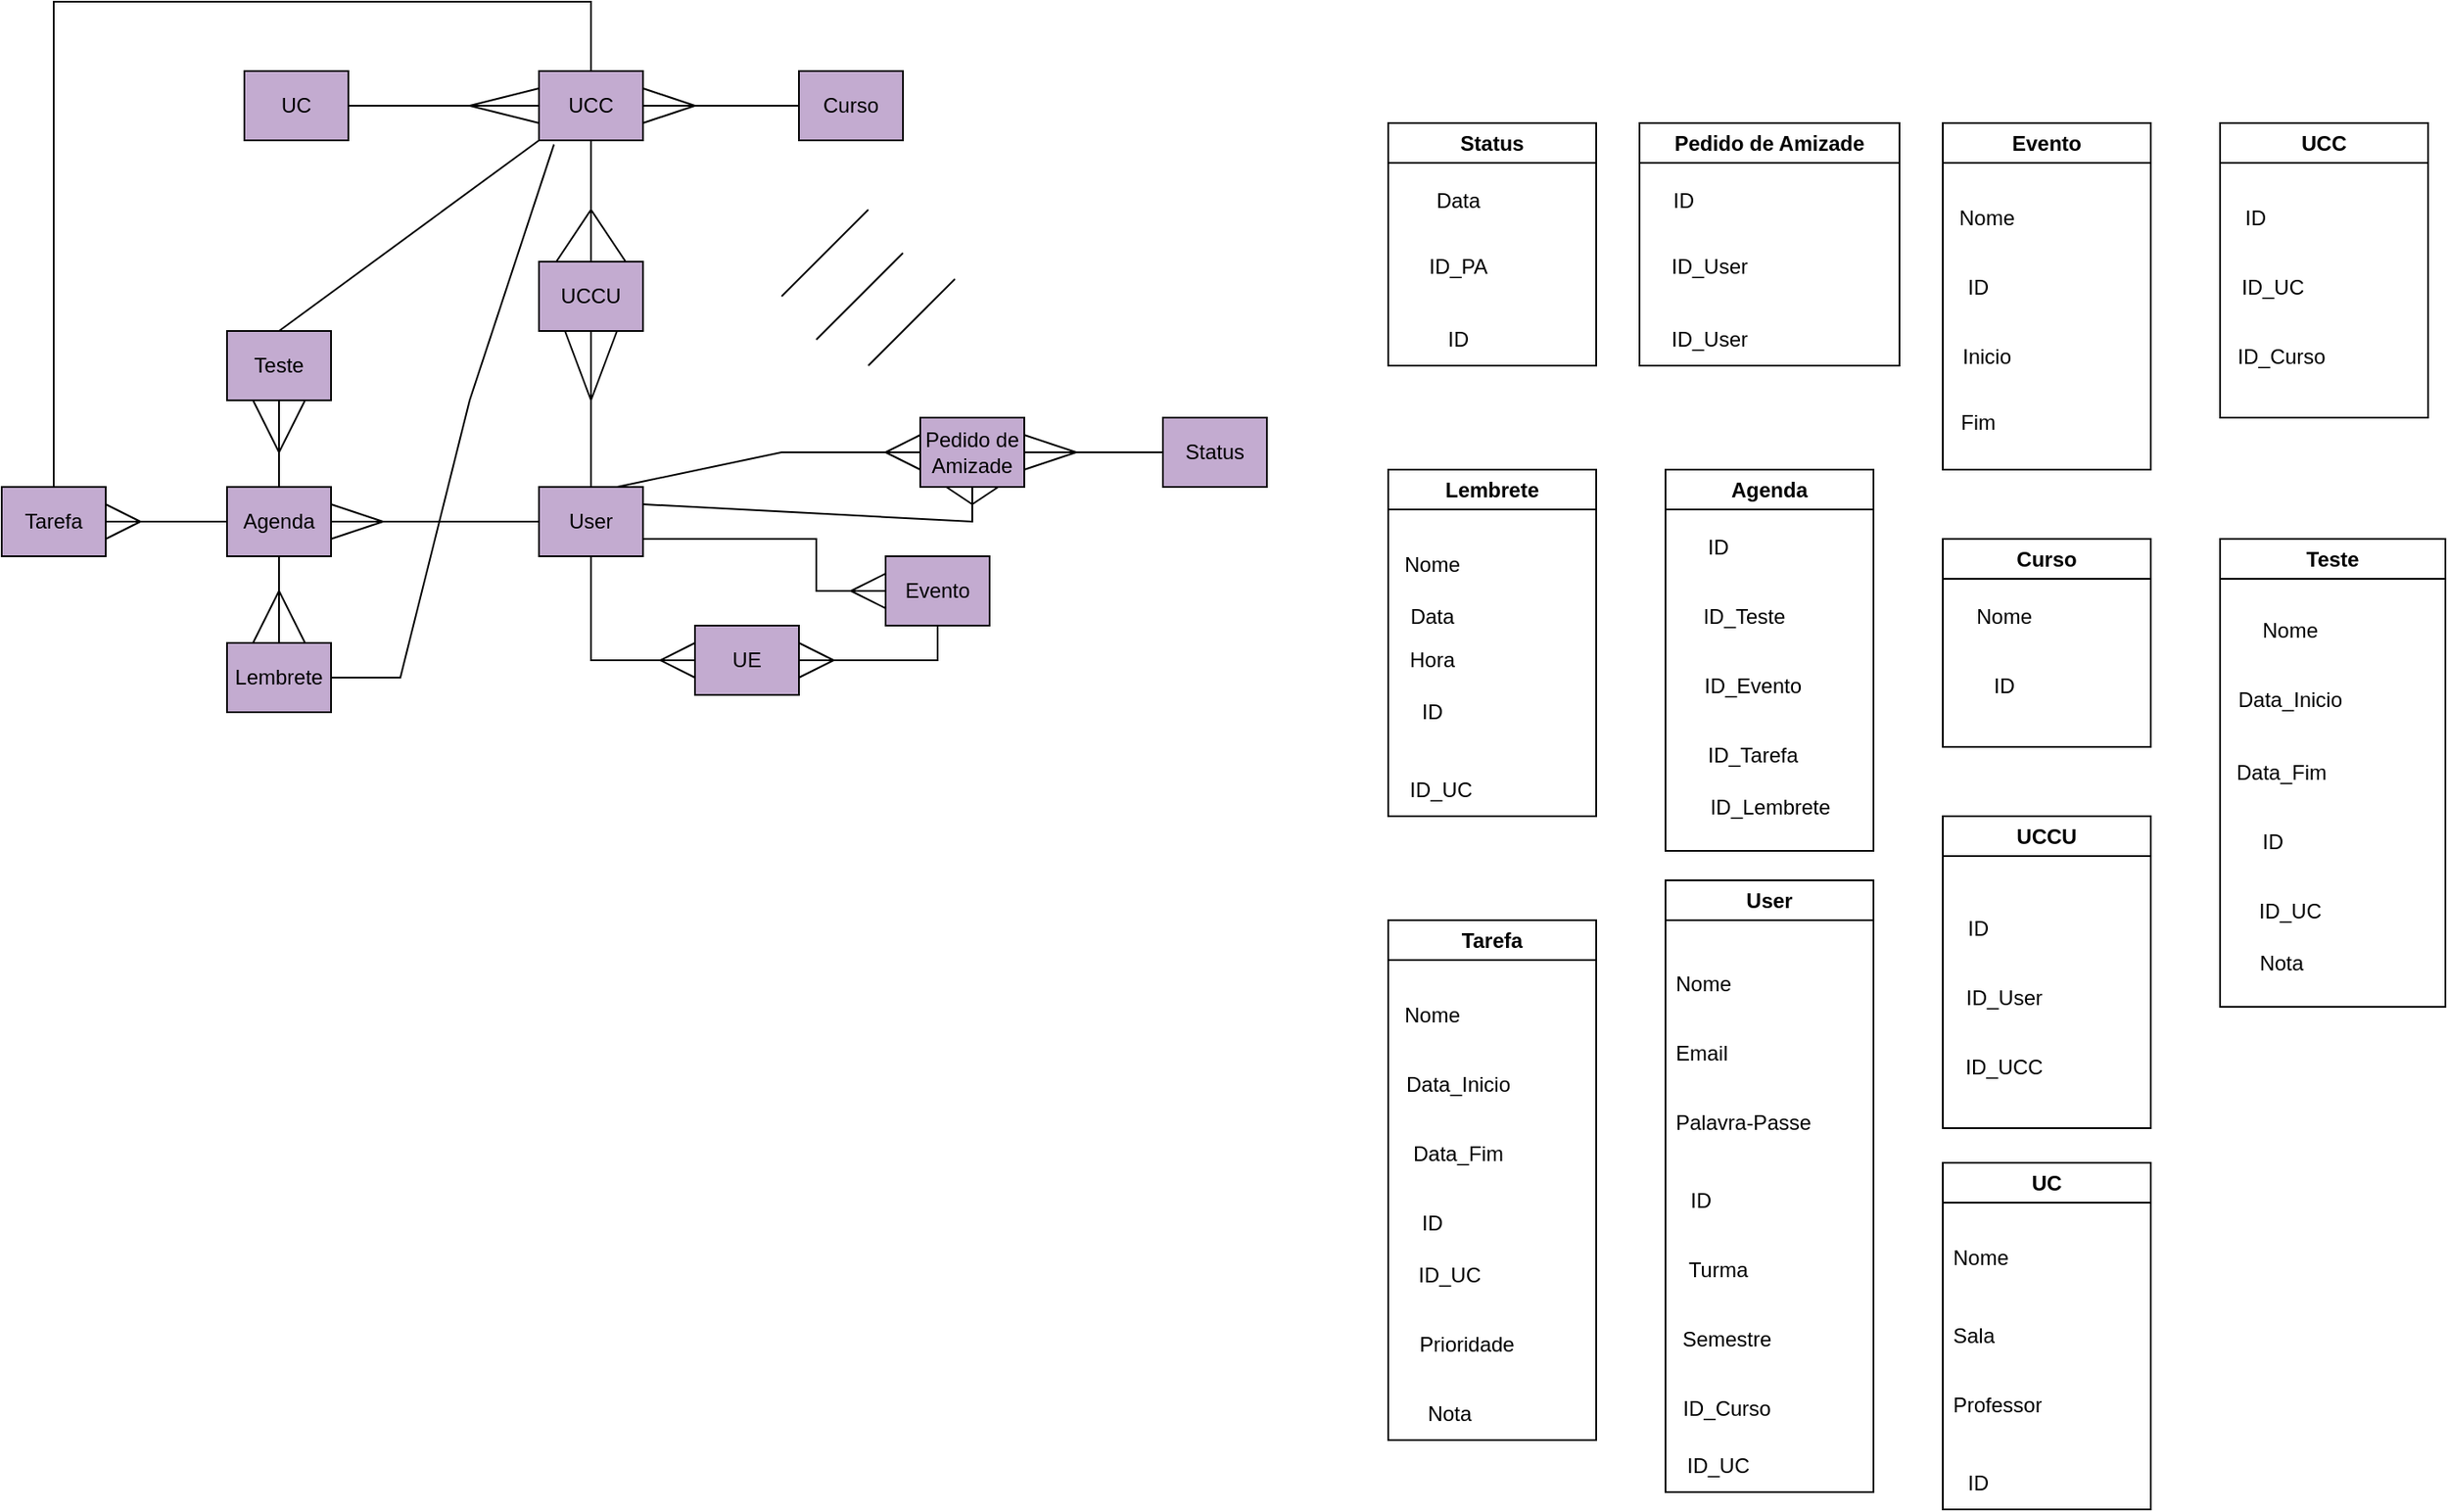 <mxfile version="22.1.3" type="github">
  <diagram name="Página-1" id="XOLRJrRksC3ue8zFNfLt">
    <mxGraphModel dx="1205" dy="1281" grid="1" gridSize="10" guides="1" tooltips="1" connect="1" arrows="1" fold="1" page="1" pageScale="1" pageWidth="1169" pageHeight="827" math="0" shadow="0">
      <root>
        <mxCell id="0" />
        <mxCell id="1" parent="0" />
        <mxCell id="EWZKFUjDIKVQ4XLmrkwc-15" value="" style="endArrow=none;html=1;rounded=0;exitX=0;exitY=0.5;exitDx=0;exitDy=0;entryX=1;entryY=0.5;entryDx=0;entryDy=0;" parent="1" source="81bF-uPPxsggyHCmnINe-65" edge="1">
          <mxGeometry width="50" height="50" relative="1" as="geometry">
            <mxPoint x="440" y="30" as="sourcePoint" />
            <mxPoint x="370" y="30" as="targetPoint" />
          </mxGeometry>
        </mxCell>
        <mxCell id="EWZKFUjDIKVQ4XLmrkwc-16" value="" style="endArrow=none;html=1;rounded=0;entryX=1;entryY=0.25;entryDx=0;entryDy=0;" parent="1" edge="1">
          <mxGeometry width="50" height="50" relative="1" as="geometry">
            <mxPoint x="400" y="30" as="sourcePoint" />
            <mxPoint x="370" y="20" as="targetPoint" />
          </mxGeometry>
        </mxCell>
        <mxCell id="EWZKFUjDIKVQ4XLmrkwc-17" value="" style="endArrow=none;html=1;rounded=0;entryX=1;entryY=0.75;entryDx=0;entryDy=0;" parent="1" edge="1">
          <mxGeometry width="50" height="50" relative="1" as="geometry">
            <mxPoint x="400" y="30" as="sourcePoint" />
            <mxPoint x="370" y="40" as="targetPoint" />
          </mxGeometry>
        </mxCell>
        <mxCell id="EWZKFUjDIKVQ4XLmrkwc-40" value="User" style="swimlane;whiteSpace=wrap;html=1;" parent="1" vertex="1">
          <mxGeometry x="960" y="477" width="120" height="353" as="geometry">
            <mxRectangle x="690" y="220" width="80" height="30" as="alternateBounds" />
          </mxGeometry>
        </mxCell>
        <mxCell id="EWZKFUjDIKVQ4XLmrkwc-37" value="Nome" style="text;strokeColor=none;fillColor=none;align=left;verticalAlign=middle;spacingLeft=4;spacingRight=4;overflow=hidden;points=[[0,0.5],[1,0.5]];portConstraint=eastwest;rotatable=0;whiteSpace=wrap;html=1;" parent="EWZKFUjDIKVQ4XLmrkwc-40" vertex="1">
          <mxGeometry y="45" width="140" height="30" as="geometry" />
        </mxCell>
        <mxCell id="EWZKFUjDIKVQ4XLmrkwc-38" value="Email" style="text;strokeColor=none;fillColor=none;align=left;verticalAlign=middle;spacingLeft=4;spacingRight=4;overflow=hidden;points=[[0,0.5],[1,0.5]];portConstraint=eastwest;rotatable=0;whiteSpace=wrap;html=1;" parent="EWZKFUjDIKVQ4XLmrkwc-40" vertex="1">
          <mxGeometry y="85" width="140" height="30" as="geometry" />
        </mxCell>
        <mxCell id="EWZKFUjDIKVQ4XLmrkwc-39" value="Palavra-Passe" style="text;strokeColor=none;fillColor=none;align=left;verticalAlign=middle;spacingLeft=4;spacingRight=4;overflow=hidden;points=[[0,0.5],[1,0.5]];portConstraint=eastwest;rotatable=0;whiteSpace=wrap;html=1;" parent="EWZKFUjDIKVQ4XLmrkwc-40" vertex="1">
          <mxGeometry y="125" width="140" height="30" as="geometry" />
        </mxCell>
        <mxCell id="EWZKFUjDIKVQ4XLmrkwc-46" value="ID" style="text;html=1;align=center;verticalAlign=middle;resizable=0;points=[];autosize=1;strokeColor=none;fillColor=none;" parent="EWZKFUjDIKVQ4XLmrkwc-40" vertex="1">
          <mxGeometry y="170" width="40" height="30" as="geometry" />
        </mxCell>
        <mxCell id="81bF-uPPxsggyHCmnINe-36" value="Turma" style="text;html=1;align=center;verticalAlign=middle;resizable=0;points=[];autosize=1;strokeColor=none;fillColor=none;" parent="EWZKFUjDIKVQ4XLmrkwc-40" vertex="1">
          <mxGeometry y="210" width="60" height="30" as="geometry" />
        </mxCell>
        <mxCell id="81bF-uPPxsggyHCmnINe-39" value="Semestre" style="text;html=1;align=center;verticalAlign=middle;resizable=0;points=[];autosize=1;strokeColor=none;fillColor=none;" parent="EWZKFUjDIKVQ4XLmrkwc-40" vertex="1">
          <mxGeometry y="250" width="70" height="30" as="geometry" />
        </mxCell>
        <mxCell id="81bF-uPPxsggyHCmnINe-106" value="ID_Curso" style="text;html=1;align=center;verticalAlign=middle;resizable=0;points=[];autosize=1;strokeColor=none;fillColor=none;" parent="EWZKFUjDIKVQ4XLmrkwc-40" vertex="1">
          <mxGeometry y="290" width="70" height="30" as="geometry" />
        </mxCell>
        <mxCell id="B5ad5oHKtZd_pM0mM0RX-1" value="ID_UC" style="text;html=1;align=center;verticalAlign=middle;resizable=0;points=[];autosize=1;strokeColor=none;fillColor=none;" parent="EWZKFUjDIKVQ4XLmrkwc-40" vertex="1">
          <mxGeometry y="323" width="60" height="30" as="geometry" />
        </mxCell>
        <mxCell id="EWZKFUjDIKVQ4XLmrkwc-49" value="Evento" style="swimlane;whiteSpace=wrap;html=1;" parent="1" vertex="1">
          <mxGeometry x="1120" y="40" width="120" height="200" as="geometry">
            <mxRectangle x="170" y="220" width="150" height="70" as="alternateBounds" />
          </mxGeometry>
        </mxCell>
        <mxCell id="EWZKFUjDIKVQ4XLmrkwc-50" value="Nome" style="text;html=1;align=center;verticalAlign=middle;resizable=0;points=[];autosize=1;strokeColor=none;fillColor=none;" parent="EWZKFUjDIKVQ4XLmrkwc-49" vertex="1">
          <mxGeometry x="-5" y="40" width="60" height="30" as="geometry" />
        </mxCell>
        <mxCell id="EWZKFUjDIKVQ4XLmrkwc-51" value="ID" style="text;html=1;align=center;verticalAlign=middle;resizable=0;points=[];autosize=1;strokeColor=none;fillColor=none;" parent="EWZKFUjDIKVQ4XLmrkwc-49" vertex="1">
          <mxGeometry y="80" width="40" height="30" as="geometry" />
        </mxCell>
        <mxCell id="EWZKFUjDIKVQ4XLmrkwc-52" value="Inicio" style="text;html=1;align=center;verticalAlign=middle;resizable=0;points=[];autosize=1;strokeColor=none;fillColor=none;" parent="EWZKFUjDIKVQ4XLmrkwc-49" vertex="1">
          <mxGeometry y="120" width="50" height="30" as="geometry" />
        </mxCell>
        <mxCell id="EWZKFUjDIKVQ4XLmrkwc-53" value="Fim" style="text;html=1;align=center;verticalAlign=middle;resizable=0;points=[];autosize=1;strokeColor=none;fillColor=none;" parent="EWZKFUjDIKVQ4XLmrkwc-49" vertex="1">
          <mxGeometry y="158" width="40" height="30" as="geometry" />
        </mxCell>
        <mxCell id="EWZKFUjDIKVQ4XLmrkwc-57" value="Teste" style="swimlane;whiteSpace=wrap;html=1;" parent="1" vertex="1">
          <mxGeometry x="1280" y="280" width="130" height="270" as="geometry">
            <mxRectangle x="100" y="310" width="80" height="30" as="alternateBounds" />
          </mxGeometry>
        </mxCell>
        <mxCell id="EWZKFUjDIKVQ4XLmrkwc-59" value="Nome" style="text;html=1;align=center;verticalAlign=middle;resizable=0;points=[];autosize=1;strokeColor=none;fillColor=none;" parent="EWZKFUjDIKVQ4XLmrkwc-57" vertex="1">
          <mxGeometry x="10" y="38" width="60" height="30" as="geometry" />
        </mxCell>
        <mxCell id="EWZKFUjDIKVQ4XLmrkwc-62" value="Data_Inicio" style="text;html=1;align=center;verticalAlign=middle;resizable=0;points=[];autosize=1;strokeColor=none;fillColor=none;" parent="EWZKFUjDIKVQ4XLmrkwc-57" vertex="1">
          <mxGeometry y="78" width="80" height="30" as="geometry" />
        </mxCell>
        <mxCell id="EWZKFUjDIKVQ4XLmrkwc-63" value="Data_Fim" style="text;html=1;align=center;verticalAlign=middle;resizable=0;points=[];autosize=1;strokeColor=none;fillColor=none;" parent="EWZKFUjDIKVQ4XLmrkwc-57" vertex="1">
          <mxGeometry x="-5" y="120" width="80" height="30" as="geometry" />
        </mxCell>
        <mxCell id="EWZKFUjDIKVQ4XLmrkwc-68" value="ID" style="text;html=1;align=center;verticalAlign=middle;resizable=0;points=[];autosize=1;strokeColor=none;fillColor=none;" parent="EWZKFUjDIKVQ4XLmrkwc-57" vertex="1">
          <mxGeometry x="10" y="160" width="40" height="30" as="geometry" />
        </mxCell>
        <mxCell id="81bF-uPPxsggyHCmnINe-60" value="ID_UC" style="text;html=1;align=center;verticalAlign=middle;resizable=0;points=[];autosize=1;strokeColor=none;fillColor=none;" parent="EWZKFUjDIKVQ4XLmrkwc-57" vertex="1">
          <mxGeometry x="10" y="200" width="60" height="30" as="geometry" />
        </mxCell>
        <mxCell id="Pgj-9I-fhwqGwPlFETf9-9" value="Nota" style="text;html=1;align=center;verticalAlign=middle;resizable=0;points=[];autosize=1;strokeColor=none;fillColor=none;" parent="EWZKFUjDIKVQ4XLmrkwc-57" vertex="1">
          <mxGeometry x="10" y="230" width="50" height="30" as="geometry" />
        </mxCell>
        <mxCell id="81bF-uPPxsggyHCmnINe-10" value="" style="endArrow=none;html=1;rounded=0;exitX=0;exitY=0.5;exitDx=0;exitDy=0;entryX=1;entryY=0.5;entryDx=0;entryDy=0;" parent="1" target="81bF-uPPxsggyHCmnINe-68" edge="1">
          <mxGeometry width="50" height="50" relative="1" as="geometry">
            <mxPoint x="310" y="30" as="sourcePoint" />
            <mxPoint x="210" y="30" as="targetPoint" />
          </mxGeometry>
        </mxCell>
        <mxCell id="81bF-uPPxsggyHCmnINe-11" value="" style="endArrow=none;html=1;rounded=0;exitX=0;exitY=0.25;exitDx=0;exitDy=0;" parent="1" edge="1">
          <mxGeometry width="50" height="50" relative="1" as="geometry">
            <mxPoint x="310" y="20" as="sourcePoint" />
            <mxPoint x="270" y="30" as="targetPoint" />
          </mxGeometry>
        </mxCell>
        <mxCell id="81bF-uPPxsggyHCmnINe-12" value="" style="endArrow=none;html=1;rounded=0;exitX=0;exitY=0.75;exitDx=0;exitDy=0;" parent="1" edge="1">
          <mxGeometry width="50" height="50" relative="1" as="geometry">
            <mxPoint x="310" y="40" as="sourcePoint" />
            <mxPoint x="270" y="30" as="targetPoint" />
          </mxGeometry>
        </mxCell>
        <mxCell id="81bF-uPPxsggyHCmnINe-14" value="" style="endArrow=none;html=1;rounded=0;exitX=0.5;exitY=0;exitDx=0;exitDy=0;entryX=0.5;entryY=1;entryDx=0;entryDy=0;" parent="1" source="81bF-uPPxsggyHCmnINe-69" target="81bF-uPPxsggyHCmnINe-67" edge="1">
          <mxGeometry width="50" height="50" relative="1" as="geometry">
            <mxPoint x="339.5" y="240" as="sourcePoint" />
            <mxPoint x="340" y="170" as="targetPoint" />
            <Array as="points" />
          </mxGeometry>
        </mxCell>
        <mxCell id="81bF-uPPxsggyHCmnINe-25" value="" style="endArrow=none;html=1;rounded=0;entryX=0.75;entryY=1;entryDx=0;entryDy=0;" parent="1" target="81bF-uPPxsggyHCmnINe-67" edge="1">
          <mxGeometry width="50" height="50" relative="1" as="geometry">
            <mxPoint x="340" y="200" as="sourcePoint" />
            <mxPoint x="360" y="170" as="targetPoint" />
            <Array as="points" />
          </mxGeometry>
        </mxCell>
        <mxCell id="81bF-uPPxsggyHCmnINe-26" value="" style="endArrow=none;html=1;rounded=0;entryX=0.25;entryY=1;entryDx=0;entryDy=0;" parent="1" target="81bF-uPPxsggyHCmnINe-67" edge="1">
          <mxGeometry width="50" height="50" relative="1" as="geometry">
            <mxPoint x="340" y="200" as="sourcePoint" />
            <mxPoint x="320" y="170" as="targetPoint" />
            <Array as="points" />
          </mxGeometry>
        </mxCell>
        <mxCell id="81bF-uPPxsggyHCmnINe-27" value="" style="endArrow=none;html=1;rounded=0;exitX=0.5;exitY=0;exitDx=0;exitDy=0;entryX=0.5;entryY=1;entryDx=0;entryDy=0;" parent="1" edge="1">
          <mxGeometry width="50" height="50" relative="1" as="geometry">
            <mxPoint x="340" y="120" as="sourcePoint" />
            <mxPoint x="340" y="47.5" as="targetPoint" />
          </mxGeometry>
        </mxCell>
        <mxCell id="81bF-uPPxsggyHCmnINe-28" value="" style="endArrow=none;html=1;rounded=0;exitX=0.25;exitY=0;exitDx=0;exitDy=0;" parent="1" edge="1">
          <mxGeometry width="50" height="50" relative="1" as="geometry">
            <mxPoint x="320" y="120" as="sourcePoint" />
            <mxPoint x="340" y="90" as="targetPoint" />
            <Array as="points" />
          </mxGeometry>
        </mxCell>
        <mxCell id="81bF-uPPxsggyHCmnINe-29" value="" style="endArrow=none;html=1;rounded=0;entryX=0.75;entryY=0;entryDx=0;entryDy=0;" parent="1" edge="1">
          <mxGeometry width="50" height="50" relative="1" as="geometry">
            <mxPoint x="340" y="90" as="sourcePoint" />
            <mxPoint x="360" y="120" as="targetPoint" />
            <Array as="points" />
          </mxGeometry>
        </mxCell>
        <mxCell id="81bF-uPPxsggyHCmnINe-31" value="UCCU" style="swimlane;whiteSpace=wrap;html=1;" parent="1" vertex="1">
          <mxGeometry x="1120" y="440" width="120" height="180" as="geometry">
            <mxRectangle x="690" y="310" width="80" height="30" as="alternateBounds" />
          </mxGeometry>
        </mxCell>
        <mxCell id="81bF-uPPxsggyHCmnINe-33" value="ID_User" style="text;html=1;align=center;verticalAlign=middle;resizable=0;points=[];autosize=1;strokeColor=none;fillColor=none;" parent="81bF-uPPxsggyHCmnINe-31" vertex="1">
          <mxGeometry y="90" width="70" height="30" as="geometry" />
        </mxCell>
        <mxCell id="81bF-uPPxsggyHCmnINe-34" value="ID" style="text;html=1;align=center;verticalAlign=middle;resizable=0;points=[];autosize=1;strokeColor=none;fillColor=none;" parent="81bF-uPPxsggyHCmnINe-31" vertex="1">
          <mxGeometry y="50" width="40" height="30" as="geometry" />
        </mxCell>
        <mxCell id="81bF-uPPxsggyHCmnINe-105" value="ID_UCC" style="text;html=1;align=center;verticalAlign=middle;resizable=0;points=[];autosize=1;strokeColor=none;fillColor=none;" parent="81bF-uPPxsggyHCmnINe-31" vertex="1">
          <mxGeometry y="130" width="70" height="30" as="geometry" />
        </mxCell>
        <mxCell id="81bF-uPPxsggyHCmnINe-35" value="Curso" style="swimlane;whiteSpace=wrap;html=1;" parent="1" vertex="1">
          <mxGeometry x="1120" y="280" width="120" height="120" as="geometry">
            <mxRectangle x="1160" y="210" width="80" height="30" as="alternateBounds" />
          </mxGeometry>
        </mxCell>
        <mxCell id="81bF-uPPxsggyHCmnINe-37" value="ID" style="text;html=1;align=center;verticalAlign=middle;resizable=0;points=[];autosize=1;strokeColor=none;fillColor=none;" parent="81bF-uPPxsggyHCmnINe-35" vertex="1">
          <mxGeometry x="15" y="70" width="40" height="30" as="geometry" />
        </mxCell>
        <mxCell id="81bF-uPPxsggyHCmnINe-38" value="Nome" style="text;html=1;align=center;verticalAlign=middle;resizable=0;points=[];autosize=1;strokeColor=none;fillColor=none;" parent="81bF-uPPxsggyHCmnINe-35" vertex="1">
          <mxGeometry x="5" y="30" width="60" height="30" as="geometry" />
        </mxCell>
        <mxCell id="81bF-uPPxsggyHCmnINe-40" value="Tarefa" style="swimlane;whiteSpace=wrap;html=1;" parent="1" vertex="1">
          <mxGeometry x="800" y="500" width="120" height="300" as="geometry">
            <mxRectangle x="1310" y="20" width="80" height="30" as="alternateBounds" />
          </mxGeometry>
        </mxCell>
        <mxCell id="81bF-uPPxsggyHCmnINe-41" value="Nome" style="text;html=1;align=center;verticalAlign=middle;resizable=0;points=[];autosize=1;strokeColor=none;fillColor=none;" parent="81bF-uPPxsggyHCmnINe-40" vertex="1">
          <mxGeometry x="-5" y="40" width="60" height="30" as="geometry" />
        </mxCell>
        <mxCell id="81bF-uPPxsggyHCmnINe-42" value="Data_Inicio" style="text;html=1;align=center;verticalAlign=middle;resizable=0;points=[];autosize=1;strokeColor=none;fillColor=none;" parent="81bF-uPPxsggyHCmnINe-40" vertex="1">
          <mxGeometry y="80" width="80" height="30" as="geometry" />
        </mxCell>
        <mxCell id="81bF-uPPxsggyHCmnINe-43" value="Data_Fim" style="text;html=1;align=center;verticalAlign=middle;resizable=0;points=[];autosize=1;strokeColor=none;fillColor=none;" parent="81bF-uPPxsggyHCmnINe-40" vertex="1">
          <mxGeometry y="120" width="80" height="30" as="geometry" />
        </mxCell>
        <mxCell id="81bF-uPPxsggyHCmnINe-44" value="ID" style="text;html=1;align=center;verticalAlign=middle;resizable=0;points=[];autosize=1;strokeColor=none;fillColor=none;" parent="81bF-uPPxsggyHCmnINe-40" vertex="1">
          <mxGeometry x="5" y="160" width="40" height="30" as="geometry" />
        </mxCell>
        <mxCell id="81bF-uPPxsggyHCmnINe-64" value="ID_UC" style="text;html=1;align=center;verticalAlign=middle;resizable=0;points=[];autosize=1;strokeColor=none;fillColor=none;" parent="81bF-uPPxsggyHCmnINe-40" vertex="1">
          <mxGeometry x="5" y="190" width="60" height="30" as="geometry" />
        </mxCell>
        <mxCell id="MIzPGE-qYp7c597YkJrl-20" value="Prioridade" style="text;html=1;align=center;verticalAlign=middle;resizable=0;points=[];autosize=1;strokeColor=none;fillColor=none;" parent="81bF-uPPxsggyHCmnINe-40" vertex="1">
          <mxGeometry x="5" y="230" width="80" height="30" as="geometry" />
        </mxCell>
        <mxCell id="Pgj-9I-fhwqGwPlFETf9-13" value="Nota" style="text;html=1;align=center;verticalAlign=middle;resizable=0;points=[];autosize=1;strokeColor=none;fillColor=none;" parent="81bF-uPPxsggyHCmnINe-40" vertex="1">
          <mxGeometry x="10" y="270" width="50" height="30" as="geometry" />
        </mxCell>
        <mxCell id="81bF-uPPxsggyHCmnINe-45" value="UC" style="swimlane;whiteSpace=wrap;html=1;" parent="1" vertex="1">
          <mxGeometry x="1120" y="640" width="120" height="200" as="geometry">
            <mxRectangle x="1580" y="40" width="80" height="30" as="alternateBounds" />
          </mxGeometry>
        </mxCell>
        <mxCell id="81bF-uPPxsggyHCmnINe-46" value="Nome" style="text;strokeColor=none;fillColor=none;align=left;verticalAlign=middle;spacingLeft=4;spacingRight=4;overflow=hidden;points=[[0,0.5],[1,0.5]];portConstraint=eastwest;rotatable=0;whiteSpace=wrap;html=1;" parent="81bF-uPPxsggyHCmnINe-45" vertex="1">
          <mxGeometry y="40" width="140" height="30" as="geometry" />
        </mxCell>
        <mxCell id="81bF-uPPxsggyHCmnINe-47" value="Sala" style="text;strokeColor=none;fillColor=none;align=left;verticalAlign=middle;spacingLeft=4;spacingRight=4;overflow=hidden;points=[[0,0.5],[1,0.5]];portConstraint=eastwest;rotatable=0;whiteSpace=wrap;html=1;" parent="81bF-uPPxsggyHCmnINe-45" vertex="1">
          <mxGeometry y="85" width="140" height="30" as="geometry" />
        </mxCell>
        <mxCell id="81bF-uPPxsggyHCmnINe-48" value="Professor" style="text;strokeColor=none;fillColor=none;align=left;verticalAlign=middle;spacingLeft=4;spacingRight=4;overflow=hidden;points=[[0,0.5],[1,0.5]];portConstraint=eastwest;rotatable=0;whiteSpace=wrap;html=1;" parent="81bF-uPPxsggyHCmnINe-45" vertex="1">
          <mxGeometry y="125" width="140" height="30" as="geometry" />
        </mxCell>
        <mxCell id="81bF-uPPxsggyHCmnINe-49" value="ID" style="text;html=1;align=center;verticalAlign=middle;resizable=0;points=[];autosize=1;strokeColor=none;fillColor=none;" parent="81bF-uPPxsggyHCmnINe-45" vertex="1">
          <mxGeometry y="170" width="40" height="30" as="geometry" />
        </mxCell>
        <mxCell id="81bF-uPPxsggyHCmnINe-50" value="UCC" style="swimlane;whiteSpace=wrap;html=1;startSize=23;" parent="1" vertex="1">
          <mxGeometry x="1280" y="40" width="120" height="170" as="geometry">
            <mxRectangle x="1810" y="45" width="60" height="35" as="alternateBounds" />
          </mxGeometry>
        </mxCell>
        <mxCell id="81bF-uPPxsggyHCmnINe-52" value="ID" style="text;html=1;align=center;verticalAlign=middle;resizable=0;points=[];autosize=1;strokeColor=none;fillColor=none;" parent="81bF-uPPxsggyHCmnINe-50" vertex="1">
          <mxGeometry y="40" width="40" height="30" as="geometry" />
        </mxCell>
        <mxCell id="81bF-uPPxsggyHCmnINe-107" value="ID_UC" style="text;html=1;align=center;verticalAlign=middle;resizable=0;points=[];autosize=1;strokeColor=none;fillColor=none;" parent="81bF-uPPxsggyHCmnINe-50" vertex="1">
          <mxGeometry y="80" width="60" height="30" as="geometry" />
        </mxCell>
        <mxCell id="81bF-uPPxsggyHCmnINe-108" value="ID_Curso" style="text;html=1;align=center;verticalAlign=middle;resizable=0;points=[];autosize=1;strokeColor=none;fillColor=none;" parent="81bF-uPPxsggyHCmnINe-50" vertex="1">
          <mxGeometry y="120" width="70" height="30" as="geometry" />
        </mxCell>
        <mxCell id="81bF-uPPxsggyHCmnINe-63" value="UCC" style="rounded=0;whiteSpace=wrap;html=1;fillColor=#C3ABD0;" parent="1" vertex="1">
          <mxGeometry x="310" y="10" width="60" height="40" as="geometry" />
        </mxCell>
        <mxCell id="81bF-uPPxsggyHCmnINe-65" value="Curso" style="rounded=0;whiteSpace=wrap;html=1;fillColor=#C3ABD0;" parent="1" vertex="1">
          <mxGeometry x="460" y="10" width="60" height="40" as="geometry" />
        </mxCell>
        <mxCell id="81bF-uPPxsggyHCmnINe-67" value="UCCU" style="rounded=0;whiteSpace=wrap;html=1;fillColor=#C3ABD0;" parent="1" vertex="1">
          <mxGeometry x="310" y="120" width="60" height="40" as="geometry" />
        </mxCell>
        <mxCell id="81bF-uPPxsggyHCmnINe-68" value="UC" style="rounded=0;whiteSpace=wrap;html=1;fillColor=#C3ABD0;" parent="1" vertex="1">
          <mxGeometry x="140" y="10" width="60" height="40" as="geometry" />
        </mxCell>
        <mxCell id="81bF-uPPxsggyHCmnINe-69" value="User" style="rounded=0;whiteSpace=wrap;html=1;fillColor=#C3ABD0;" parent="1" vertex="1">
          <mxGeometry x="310" y="250" width="60" height="40" as="geometry" />
        </mxCell>
        <mxCell id="81bF-uPPxsggyHCmnINe-71" value="Agenda" style="swimlane;whiteSpace=wrap;html=1;" parent="1" vertex="1">
          <mxGeometry x="960" y="240" width="120" height="220" as="geometry">
            <mxRectangle x="100" y="310" width="80" height="30" as="alternateBounds" />
          </mxGeometry>
        </mxCell>
        <mxCell id="81bF-uPPxsggyHCmnINe-72" value="ID" style="text;html=1;align=center;verticalAlign=middle;resizable=0;points=[];autosize=1;strokeColor=none;fillColor=none;" parent="81bF-uPPxsggyHCmnINe-71" vertex="1">
          <mxGeometry x="10" y="30" width="40" height="30" as="geometry" />
        </mxCell>
        <mxCell id="81bF-uPPxsggyHCmnINe-73" value="ID_Teste" style="text;html=1;align=center;verticalAlign=middle;resizable=0;points=[];autosize=1;strokeColor=none;fillColor=none;" parent="81bF-uPPxsggyHCmnINe-71" vertex="1">
          <mxGeometry x="10" y="70" width="70" height="30" as="geometry" />
        </mxCell>
        <mxCell id="81bF-uPPxsggyHCmnINe-74" value="ID_Evento" style="text;html=1;align=center;verticalAlign=middle;resizable=0;points=[];autosize=1;strokeColor=none;fillColor=none;" parent="81bF-uPPxsggyHCmnINe-71" vertex="1">
          <mxGeometry x="10" y="110" width="80" height="30" as="geometry" />
        </mxCell>
        <mxCell id="MIzPGE-qYp7c597YkJrl-6" value="ID_Tarefa" style="text;html=1;align=center;verticalAlign=middle;resizable=0;points=[];autosize=1;strokeColor=none;fillColor=none;" parent="81bF-uPPxsggyHCmnINe-71" vertex="1">
          <mxGeometry x="10" y="150" width="80" height="30" as="geometry" />
        </mxCell>
        <mxCell id="MIzPGE-qYp7c597YkJrl-7" value="ID_Lembrete" style="text;html=1;align=center;verticalAlign=middle;resizable=0;points=[];autosize=1;strokeColor=none;fillColor=none;" parent="81bF-uPPxsggyHCmnINe-71" vertex="1">
          <mxGeometry x="10" y="180" width="100" height="30" as="geometry" />
        </mxCell>
        <mxCell id="81bF-uPPxsggyHCmnINe-75" value="Agenda" style="rounded=0;whiteSpace=wrap;html=1;fillColor=#C3ABD0;" parent="1" vertex="1">
          <mxGeometry x="130" y="250" width="60" height="40" as="geometry" />
        </mxCell>
        <mxCell id="81bF-uPPxsggyHCmnINe-76" value="Pedido de Amizade" style="rounded=0;whiteSpace=wrap;html=1;fillColor=#C3ABD0;" parent="1" vertex="1">
          <mxGeometry x="530" y="210" width="60" height="40" as="geometry" />
        </mxCell>
        <mxCell id="81bF-uPPxsggyHCmnINe-77" value="Evento" style="rounded=0;whiteSpace=wrap;html=1;fillColor=#C3ABD0;" parent="1" vertex="1">
          <mxGeometry x="510" y="290" width="60" height="40" as="geometry" />
        </mxCell>
        <mxCell id="81bF-uPPxsggyHCmnINe-78" value="Teste" style="rounded=0;whiteSpace=wrap;html=1;fillColor=#C3ABD0;" parent="1" vertex="1">
          <mxGeometry x="130" y="160" width="60" height="40" as="geometry" />
        </mxCell>
        <mxCell id="81bF-uPPxsggyHCmnINe-79" value="Tarefa" style="rounded=0;whiteSpace=wrap;html=1;fillColor=#C3ABD0;" parent="1" vertex="1">
          <mxGeometry y="250" width="60" height="40" as="geometry" />
        </mxCell>
        <mxCell id="81bF-uPPxsggyHCmnINe-83" value="Status" style="rounded=0;whiteSpace=wrap;html=1;fillColor=#C3ABD0;" parent="1" vertex="1">
          <mxGeometry x="670" y="210" width="60" height="40" as="geometry" />
        </mxCell>
        <mxCell id="81bF-uPPxsggyHCmnINe-91" value="Lembrete" style="rounded=0;whiteSpace=wrap;html=1;fillColor=#C3ABD0;" parent="1" vertex="1">
          <mxGeometry x="130" y="340" width="60" height="40" as="geometry" />
        </mxCell>
        <mxCell id="81bF-uPPxsggyHCmnINe-97" value="Pedido de Amizade" style="swimlane;whiteSpace=wrap;html=1;startSize=23;" parent="1" vertex="1">
          <mxGeometry x="945" y="40" width="150" height="140" as="geometry">
            <mxRectangle x="100" y="310" width="80" height="30" as="alternateBounds" />
          </mxGeometry>
        </mxCell>
        <mxCell id="81bF-uPPxsggyHCmnINe-98" value="ID" style="text;html=1;align=center;verticalAlign=middle;resizable=0;points=[];autosize=1;strokeColor=none;fillColor=none;" parent="81bF-uPPxsggyHCmnINe-97" vertex="1">
          <mxGeometry x="5" y="30" width="40" height="30" as="geometry" />
        </mxCell>
        <mxCell id="81bF-uPPxsggyHCmnINe-99" value="ID_User" style="text;html=1;align=center;verticalAlign=middle;resizable=0;points=[];autosize=1;strokeColor=none;fillColor=none;" parent="81bF-uPPxsggyHCmnINe-97" vertex="1">
          <mxGeometry x="5" y="68" width="70" height="30" as="geometry" />
        </mxCell>
        <mxCell id="MIzPGE-qYp7c597YkJrl-21" value="ID_User" style="text;html=1;align=center;verticalAlign=middle;resizable=0;points=[];autosize=1;strokeColor=none;fillColor=none;" parent="81bF-uPPxsggyHCmnINe-97" vertex="1">
          <mxGeometry x="5" y="110" width="70" height="30" as="geometry" />
        </mxCell>
        <mxCell id="81bF-uPPxsggyHCmnINe-101" value="Status" style="swimlane;whiteSpace=wrap;html=1;startSize=23;" parent="1" vertex="1">
          <mxGeometry x="800" y="40" width="120" height="140" as="geometry">
            <mxRectangle x="100" y="310" width="80" height="30" as="alternateBounds" />
          </mxGeometry>
        </mxCell>
        <mxCell id="81bF-uPPxsggyHCmnINe-102" value="Data" style="text;html=1;align=center;verticalAlign=middle;resizable=0;points=[];autosize=1;strokeColor=none;fillColor=none;" parent="81bF-uPPxsggyHCmnINe-101" vertex="1">
          <mxGeometry x="15" y="30" width="50" height="30" as="geometry" />
        </mxCell>
        <mxCell id="81bF-uPPxsggyHCmnINe-103" value="ID_PA" style="text;html=1;align=center;verticalAlign=middle;resizable=0;points=[];autosize=1;strokeColor=none;fillColor=none;" parent="81bF-uPPxsggyHCmnINe-101" vertex="1">
          <mxGeometry x="10" y="68" width="60" height="30" as="geometry" />
        </mxCell>
        <mxCell id="81bF-uPPxsggyHCmnINe-104" value="ID" style="text;html=1;align=center;verticalAlign=middle;resizable=0;points=[];autosize=1;strokeColor=none;fillColor=none;" parent="81bF-uPPxsggyHCmnINe-101" vertex="1">
          <mxGeometry x="20" y="110" width="40" height="30" as="geometry" />
        </mxCell>
        <mxCell id="81bF-uPPxsggyHCmnINe-111" value="" style="endArrow=none;html=1;rounded=0;exitX=1;exitY=0.5;exitDx=0;exitDy=0;" parent="1" source="81bF-uPPxsggyHCmnINe-75" target="81bF-uPPxsggyHCmnINe-69" edge="1">
          <mxGeometry width="50" height="50" relative="1" as="geometry">
            <mxPoint x="450" y="190" as="sourcePoint" />
            <mxPoint x="500" y="140" as="targetPoint" />
          </mxGeometry>
        </mxCell>
        <mxCell id="81bF-uPPxsggyHCmnINe-112" value="" style="endArrow=none;html=1;rounded=0;exitX=0;exitY=0.5;exitDx=0;exitDy=0;entryX=1;entryY=0.5;entryDx=0;entryDy=0;" parent="1" source="81bF-uPPxsggyHCmnINe-75" target="81bF-uPPxsggyHCmnINe-79" edge="1">
          <mxGeometry width="50" height="50" relative="1" as="geometry">
            <mxPoint x="430" y="190" as="sourcePoint" />
            <mxPoint x="480" y="140" as="targetPoint" />
          </mxGeometry>
        </mxCell>
        <mxCell id="81bF-uPPxsggyHCmnINe-113" value="" style="endArrow=none;html=1;rounded=0;exitX=0.5;exitY=0;exitDx=0;exitDy=0;entryX=0.5;entryY=1;entryDx=0;entryDy=0;" parent="1" source="81bF-uPPxsggyHCmnINe-91" target="81bF-uPPxsggyHCmnINe-75" edge="1">
          <mxGeometry width="50" height="50" relative="1" as="geometry">
            <mxPoint x="430" y="190" as="sourcePoint" />
            <mxPoint x="480" y="140" as="targetPoint" />
          </mxGeometry>
        </mxCell>
        <mxCell id="81bF-uPPxsggyHCmnINe-114" value="" style="endArrow=none;html=1;rounded=0;exitX=0.5;exitY=0;exitDx=0;exitDy=0;entryX=0.5;entryY=1;entryDx=0;entryDy=0;" parent="1" source="81bF-uPPxsggyHCmnINe-75" target="81bF-uPPxsggyHCmnINe-78" edge="1">
          <mxGeometry width="50" height="50" relative="1" as="geometry">
            <mxPoint x="430" y="190" as="sourcePoint" />
            <mxPoint x="480" y="140" as="targetPoint" />
          </mxGeometry>
        </mxCell>
        <mxCell id="81bF-uPPxsggyHCmnINe-115" value="" style="endArrow=none;html=1;rounded=0;entryX=1;entryY=0.25;entryDx=0;entryDy=0;" parent="1" target="81bF-uPPxsggyHCmnINe-79" edge="1">
          <mxGeometry width="50" height="50" relative="1" as="geometry">
            <mxPoint x="80" y="270" as="sourcePoint" />
            <mxPoint x="480" y="200" as="targetPoint" />
          </mxGeometry>
        </mxCell>
        <mxCell id="81bF-uPPxsggyHCmnINe-116" value="" style="endArrow=none;html=1;rounded=0;entryX=1;entryY=0.75;entryDx=0;entryDy=0;" parent="1" target="81bF-uPPxsggyHCmnINe-79" edge="1">
          <mxGeometry width="50" height="50" relative="1" as="geometry">
            <mxPoint x="80" y="270" as="sourcePoint" />
            <mxPoint x="480" y="200" as="targetPoint" />
          </mxGeometry>
        </mxCell>
        <mxCell id="81bF-uPPxsggyHCmnINe-117" value="" style="endArrow=none;html=1;rounded=0;entryX=0.25;entryY=1;entryDx=0;entryDy=0;" parent="1" target="81bF-uPPxsggyHCmnINe-78" edge="1">
          <mxGeometry width="50" height="50" relative="1" as="geometry">
            <mxPoint x="160" y="230" as="sourcePoint" />
            <mxPoint x="480" y="200" as="targetPoint" />
          </mxGeometry>
        </mxCell>
        <mxCell id="81bF-uPPxsggyHCmnINe-118" value="" style="endArrow=none;html=1;rounded=0;entryX=0.75;entryY=1;entryDx=0;entryDy=0;" parent="1" target="81bF-uPPxsggyHCmnINe-78" edge="1">
          <mxGeometry width="50" height="50" relative="1" as="geometry">
            <mxPoint x="160" y="230" as="sourcePoint" />
            <mxPoint x="480" y="200" as="targetPoint" />
          </mxGeometry>
        </mxCell>
        <mxCell id="81bF-uPPxsggyHCmnINe-119" value="" style="endArrow=none;html=1;rounded=0;entryX=0.25;entryY=0;entryDx=0;entryDy=0;" parent="1" target="81bF-uPPxsggyHCmnINe-91" edge="1">
          <mxGeometry width="50" height="50" relative="1" as="geometry">
            <mxPoint x="160" y="310" as="sourcePoint" />
            <mxPoint x="480" y="200" as="targetPoint" />
          </mxGeometry>
        </mxCell>
        <mxCell id="81bF-uPPxsggyHCmnINe-120" value="" style="endArrow=none;html=1;rounded=0;entryX=0.75;entryY=0;entryDx=0;entryDy=0;" parent="1" target="81bF-uPPxsggyHCmnINe-91" edge="1">
          <mxGeometry width="50" height="50" relative="1" as="geometry">
            <mxPoint x="160" y="310" as="sourcePoint" />
            <mxPoint x="480" y="200" as="targetPoint" />
          </mxGeometry>
        </mxCell>
        <mxCell id="81bF-uPPxsggyHCmnINe-121" value="" style="endArrow=none;html=1;rounded=0;exitX=1;exitY=0.75;exitDx=0;exitDy=0;entryX=0;entryY=0.5;entryDx=0;entryDy=0;" parent="1" source="81bF-uPPxsggyHCmnINe-69" target="81bF-uPPxsggyHCmnINe-77" edge="1">
          <mxGeometry width="50" height="50" relative="1" as="geometry">
            <mxPoint x="450" y="250" as="sourcePoint" />
            <mxPoint x="480" y="320" as="targetPoint" />
            <Array as="points">
              <mxPoint x="470" y="280" />
              <mxPoint x="470" y="310" />
            </Array>
          </mxGeometry>
        </mxCell>
        <mxCell id="81bF-uPPxsggyHCmnINe-122" value="" style="endArrow=none;html=1;rounded=0;exitX=0.5;exitY=1;exitDx=0;exitDy=0;entryX=0;entryY=0.5;entryDx=0;entryDy=0;" parent="1" source="81bF-uPPxsggyHCmnINe-69" target="81bF-uPPxsggyHCmnINe-128" edge="1">
          <mxGeometry width="50" height="50" relative="1" as="geometry">
            <mxPoint x="450" y="250" as="sourcePoint" />
            <mxPoint x="400" y="360" as="targetPoint" />
            <Array as="points">
              <mxPoint x="340" y="350" />
            </Array>
          </mxGeometry>
        </mxCell>
        <mxCell id="81bF-uPPxsggyHCmnINe-123" value="" style="endArrow=none;html=1;rounded=0;exitX=1;exitY=0.5;exitDx=0;exitDy=0;entryX=0;entryY=0.5;entryDx=0;entryDy=0;" parent="1" source="81bF-uPPxsggyHCmnINe-76" target="81bF-uPPxsggyHCmnINe-83" edge="1">
          <mxGeometry width="50" height="50" relative="1" as="geometry">
            <mxPoint x="450" y="250" as="sourcePoint" />
            <mxPoint x="500" y="200" as="targetPoint" />
          </mxGeometry>
        </mxCell>
        <mxCell id="81bF-uPPxsggyHCmnINe-124" value="" style="endArrow=none;html=1;rounded=0;entryX=1;entryY=0.25;entryDx=0;entryDy=0;" parent="1" target="81bF-uPPxsggyHCmnINe-76" edge="1">
          <mxGeometry width="50" height="50" relative="1" as="geometry">
            <mxPoint x="620" y="230" as="sourcePoint" />
            <mxPoint x="500" y="200" as="targetPoint" />
          </mxGeometry>
        </mxCell>
        <mxCell id="81bF-uPPxsggyHCmnINe-125" value="" style="endArrow=none;html=1;rounded=0;entryX=1;entryY=0.75;entryDx=0;entryDy=0;" parent="1" target="81bF-uPPxsggyHCmnINe-76" edge="1">
          <mxGeometry width="50" height="50" relative="1" as="geometry">
            <mxPoint x="620" y="230" as="sourcePoint" />
            <mxPoint x="500" y="200" as="targetPoint" />
          </mxGeometry>
        </mxCell>
        <mxCell id="81bF-uPPxsggyHCmnINe-126" value="" style="endArrow=none;html=1;rounded=0;entryX=0;entryY=0.25;entryDx=0;entryDy=0;" parent="1" target="81bF-uPPxsggyHCmnINe-77" edge="1">
          <mxGeometry width="50" height="50" relative="1" as="geometry">
            <mxPoint x="490" y="310" as="sourcePoint" />
            <mxPoint x="500" y="200" as="targetPoint" />
          </mxGeometry>
        </mxCell>
        <mxCell id="81bF-uPPxsggyHCmnINe-127" value="" style="endArrow=none;html=1;rounded=0;entryX=0;entryY=0.75;entryDx=0;entryDy=0;" parent="1" target="81bF-uPPxsggyHCmnINe-77" edge="1">
          <mxGeometry width="50" height="50" relative="1" as="geometry">
            <mxPoint x="490" y="310" as="sourcePoint" />
            <mxPoint x="500" y="200" as="targetPoint" />
          </mxGeometry>
        </mxCell>
        <mxCell id="81bF-uPPxsggyHCmnINe-128" value="UE" style="rounded=0;whiteSpace=wrap;html=1;fillColor=#C3ABD0;" parent="1" vertex="1">
          <mxGeometry x="400" y="330" width="60" height="40" as="geometry" />
        </mxCell>
        <mxCell id="81bF-uPPxsggyHCmnINe-129" value="" style="endArrow=none;html=1;rounded=0;exitX=1;exitY=0.5;exitDx=0;exitDy=0;entryX=0.5;entryY=1;entryDx=0;entryDy=0;" parent="1" source="81bF-uPPxsggyHCmnINe-128" target="81bF-uPPxsggyHCmnINe-77" edge="1">
          <mxGeometry width="50" height="50" relative="1" as="geometry">
            <mxPoint x="450" y="390" as="sourcePoint" />
            <mxPoint x="540" y="360" as="targetPoint" />
            <Array as="points">
              <mxPoint x="540" y="350" />
            </Array>
          </mxGeometry>
        </mxCell>
        <mxCell id="81bF-uPPxsggyHCmnINe-130" value="" style="endArrow=none;html=1;rounded=0;entryX=1;entryY=0.25;entryDx=0;entryDy=0;" parent="1" target="81bF-uPPxsggyHCmnINe-128" edge="1">
          <mxGeometry width="50" height="50" relative="1" as="geometry">
            <mxPoint x="480" y="350" as="sourcePoint" />
            <mxPoint x="500" y="340" as="targetPoint" />
          </mxGeometry>
        </mxCell>
        <mxCell id="81bF-uPPxsggyHCmnINe-131" value="" style="endArrow=none;html=1;rounded=0;entryX=1;entryY=0.75;entryDx=0;entryDy=0;" parent="1" target="81bF-uPPxsggyHCmnINe-128" edge="1">
          <mxGeometry width="50" height="50" relative="1" as="geometry">
            <mxPoint x="480" y="350" as="sourcePoint" />
            <mxPoint x="500" y="340" as="targetPoint" />
          </mxGeometry>
        </mxCell>
        <mxCell id="81bF-uPPxsggyHCmnINe-132" value="" style="endArrow=none;html=1;rounded=0;entryX=0;entryY=0.25;entryDx=0;entryDy=0;" parent="1" target="81bF-uPPxsggyHCmnINe-128" edge="1">
          <mxGeometry width="50" height="50" relative="1" as="geometry">
            <mxPoint x="380" y="350" as="sourcePoint" />
            <mxPoint x="500" y="340" as="targetPoint" />
          </mxGeometry>
        </mxCell>
        <mxCell id="81bF-uPPxsggyHCmnINe-133" value="" style="endArrow=none;html=1;rounded=0;entryX=0;entryY=0.75;entryDx=0;entryDy=0;" parent="1" target="81bF-uPPxsggyHCmnINe-128" edge="1">
          <mxGeometry width="50" height="50" relative="1" as="geometry">
            <mxPoint x="380" y="350" as="sourcePoint" />
            <mxPoint x="500" y="340" as="targetPoint" />
          </mxGeometry>
        </mxCell>
        <mxCell id="81bF-uPPxsggyHCmnINe-137" value="" style="endArrow=none;html=1;rounded=0;entryX=1;entryY=0.25;entryDx=0;entryDy=0;" parent="1" target="81bF-uPPxsggyHCmnINe-75" edge="1">
          <mxGeometry width="50" height="50" relative="1" as="geometry">
            <mxPoint x="220" y="270" as="sourcePoint" />
            <mxPoint x="235" y="210" as="targetPoint" />
          </mxGeometry>
        </mxCell>
        <mxCell id="81bF-uPPxsggyHCmnINe-138" value="" style="endArrow=none;html=1;rounded=0;exitX=0.75;exitY=0;exitDx=0;exitDy=0;entryX=0;entryY=0.5;entryDx=0;entryDy=0;" parent="1" source="81bF-uPPxsggyHCmnINe-69" target="81bF-uPPxsggyHCmnINe-76" edge="1">
          <mxGeometry width="50" height="50" relative="1" as="geometry">
            <mxPoint x="470" y="190" as="sourcePoint" />
            <mxPoint x="520" y="140" as="targetPoint" />
            <Array as="points">
              <mxPoint x="450" y="230" />
            </Array>
          </mxGeometry>
        </mxCell>
        <mxCell id="81bF-uPPxsggyHCmnINe-139" value="" style="endArrow=none;html=1;rounded=0;exitX=1;exitY=0.25;exitDx=0;exitDy=0;entryX=0.5;entryY=1;entryDx=0;entryDy=0;" parent="1" source="81bF-uPPxsggyHCmnINe-69" target="81bF-uPPxsggyHCmnINe-76" edge="1">
          <mxGeometry width="50" height="50" relative="1" as="geometry">
            <mxPoint x="470" y="190" as="sourcePoint" />
            <mxPoint x="560" y="260" as="targetPoint" />
            <Array as="points">
              <mxPoint x="560" y="270" />
            </Array>
          </mxGeometry>
        </mxCell>
        <mxCell id="81bF-uPPxsggyHCmnINe-141" value="" style="endArrow=none;html=1;rounded=0;entryX=0;entryY=0.25;entryDx=0;entryDy=0;" parent="1" target="81bF-uPPxsggyHCmnINe-76" edge="1">
          <mxGeometry width="50" height="50" relative="1" as="geometry">
            <mxPoint x="510" y="230" as="sourcePoint" />
            <mxPoint x="520" y="140" as="targetPoint" />
          </mxGeometry>
        </mxCell>
        <mxCell id="81bF-uPPxsggyHCmnINe-142" value="" style="endArrow=none;html=1;rounded=0;entryX=0;entryY=0.75;entryDx=0;entryDy=0;" parent="1" target="81bF-uPPxsggyHCmnINe-76" edge="1">
          <mxGeometry width="50" height="50" relative="1" as="geometry">
            <mxPoint x="510" y="230" as="sourcePoint" />
            <mxPoint x="520" y="140" as="targetPoint" />
          </mxGeometry>
        </mxCell>
        <mxCell id="81bF-uPPxsggyHCmnINe-143" value="" style="endArrow=none;html=1;rounded=0;entryX=0.25;entryY=1;entryDx=0;entryDy=0;" parent="1" target="81bF-uPPxsggyHCmnINe-76" edge="1">
          <mxGeometry width="50" height="50" relative="1" as="geometry">
            <mxPoint x="560" y="260" as="sourcePoint" />
            <mxPoint x="520" y="140" as="targetPoint" />
          </mxGeometry>
        </mxCell>
        <mxCell id="81bF-uPPxsggyHCmnINe-144" value="" style="endArrow=none;html=1;rounded=0;entryX=0.75;entryY=1;entryDx=0;entryDy=0;" parent="1" target="81bF-uPPxsggyHCmnINe-76" edge="1">
          <mxGeometry width="50" height="50" relative="1" as="geometry">
            <mxPoint x="560" y="260" as="sourcePoint" />
            <mxPoint x="520" y="140" as="targetPoint" />
          </mxGeometry>
        </mxCell>
        <mxCell id="MIzPGE-qYp7c597YkJrl-12" value="Lembrete" style="swimlane;whiteSpace=wrap;html=1;" parent="1" vertex="1">
          <mxGeometry x="800" y="240" width="120" height="200" as="geometry">
            <mxRectangle x="1310" y="20" width="80" height="30" as="alternateBounds" />
          </mxGeometry>
        </mxCell>
        <mxCell id="MIzPGE-qYp7c597YkJrl-13" value="Nome" style="text;html=1;align=center;verticalAlign=middle;resizable=0;points=[];autosize=1;strokeColor=none;fillColor=none;" parent="MIzPGE-qYp7c597YkJrl-12" vertex="1">
          <mxGeometry x="-5" y="40" width="60" height="30" as="geometry" />
        </mxCell>
        <mxCell id="MIzPGE-qYp7c597YkJrl-14" value="Data" style="text;html=1;align=center;verticalAlign=middle;resizable=0;points=[];autosize=1;strokeColor=none;fillColor=none;" parent="MIzPGE-qYp7c597YkJrl-12" vertex="1">
          <mxGeometry y="70" width="50" height="30" as="geometry" />
        </mxCell>
        <mxCell id="MIzPGE-qYp7c597YkJrl-16" value="ID" style="text;html=1;align=center;verticalAlign=middle;resizable=0;points=[];autosize=1;strokeColor=none;fillColor=none;" parent="MIzPGE-qYp7c597YkJrl-12" vertex="1">
          <mxGeometry x="5" y="125" width="40" height="30" as="geometry" />
        </mxCell>
        <mxCell id="MIzPGE-qYp7c597YkJrl-17" value="ID_UC" style="text;html=1;align=center;verticalAlign=middle;resizable=0;points=[];autosize=1;strokeColor=none;fillColor=none;" parent="MIzPGE-qYp7c597YkJrl-12" vertex="1">
          <mxGeometry y="170" width="60" height="30" as="geometry" />
        </mxCell>
        <mxCell id="P4eewsis2_8yXMA5G09D-7" value="Hora" style="text;html=1;align=center;verticalAlign=middle;resizable=0;points=[];autosize=1;strokeColor=none;fillColor=none;" vertex="1" parent="MIzPGE-qYp7c597YkJrl-12">
          <mxGeometry y="95" width="50" height="30" as="geometry" />
        </mxCell>
        <mxCell id="Pgj-9I-fhwqGwPlFETf9-1" value="" style="endArrow=none;html=1;rounded=0;entryX=1;entryY=0.75;entryDx=0;entryDy=0;" parent="1" target="81bF-uPPxsggyHCmnINe-75" edge="1">
          <mxGeometry width="50" height="50" relative="1" as="geometry">
            <mxPoint x="220" y="270" as="sourcePoint" />
            <mxPoint x="390" y="140" as="targetPoint" />
          </mxGeometry>
        </mxCell>
        <mxCell id="Pgj-9I-fhwqGwPlFETf9-5" value="" style="endArrow=none;html=1;rounded=0;" parent="1" edge="1">
          <mxGeometry width="50" height="50" relative="1" as="geometry">
            <mxPoint x="470" y="165" as="sourcePoint" />
            <mxPoint x="520" y="115" as="targetPoint" />
          </mxGeometry>
        </mxCell>
        <mxCell id="Pgj-9I-fhwqGwPlFETf9-6" value="" style="endArrow=none;html=1;rounded=0;" parent="1" edge="1">
          <mxGeometry width="50" height="50" relative="1" as="geometry">
            <mxPoint x="500" y="180" as="sourcePoint" />
            <mxPoint x="550" y="130" as="targetPoint" />
          </mxGeometry>
        </mxCell>
        <mxCell id="Pgj-9I-fhwqGwPlFETf9-7" value="" style="endArrow=none;html=1;rounded=0;" parent="1" edge="1">
          <mxGeometry width="50" height="50" relative="1" as="geometry">
            <mxPoint x="450" y="140" as="sourcePoint" />
            <mxPoint x="500" y="90" as="targetPoint" />
          </mxGeometry>
        </mxCell>
        <mxCell id="P4eewsis2_8yXMA5G09D-8" value="" style="endArrow=none;html=1;rounded=0;exitX=0.5;exitY=0;exitDx=0;exitDy=0;entryX=0;entryY=1;entryDx=0;entryDy=0;" edge="1" parent="1" source="81bF-uPPxsggyHCmnINe-78" target="81bF-uPPxsggyHCmnINe-63">
          <mxGeometry width="50" height="50" relative="1" as="geometry">
            <mxPoint x="160" y="142.5" as="sourcePoint" />
            <mxPoint x="160" y="90" as="targetPoint" />
            <Array as="points" />
          </mxGeometry>
        </mxCell>
        <mxCell id="P4eewsis2_8yXMA5G09D-9" value="" style="endArrow=none;html=1;rounded=0;exitX=0.5;exitY=0;exitDx=0;exitDy=0;entryX=0.5;entryY=0;entryDx=0;entryDy=0;" edge="1" parent="1" source="81bF-uPPxsggyHCmnINe-79" target="81bF-uPPxsggyHCmnINe-63">
          <mxGeometry width="50" height="50" relative="1" as="geometry">
            <mxPoint x="40" y="200" as="sourcePoint" />
            <mxPoint x="340" y="-30" as="targetPoint" />
            <Array as="points">
              <mxPoint x="30" y="-30" />
              <mxPoint x="340" y="-30" />
            </Array>
          </mxGeometry>
        </mxCell>
        <mxCell id="P4eewsis2_8yXMA5G09D-10" value="" style="endArrow=none;html=1;rounded=0;exitX=1;exitY=0.5;exitDx=0;exitDy=0;entryX=0.144;entryY=1.058;entryDx=0;entryDy=0;entryPerimeter=0;" edge="1" parent="1" source="81bF-uPPxsggyHCmnINe-91" target="81bF-uPPxsggyHCmnINe-63">
          <mxGeometry width="50" height="50" relative="1" as="geometry">
            <mxPoint x="230" y="370" as="sourcePoint" />
            <mxPoint x="280" y="320" as="targetPoint" />
            <Array as="points">
              <mxPoint x="230" y="360" />
              <mxPoint x="270" y="200" />
            </Array>
          </mxGeometry>
        </mxCell>
      </root>
    </mxGraphModel>
  </diagram>
</mxfile>
